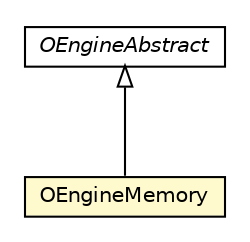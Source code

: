 #!/usr/local/bin/dot
#
# Class diagram 
# Generated by UMLGraph version R5_6-24-gf6e263 (http://www.umlgraph.org/)
#

digraph G {
	edge [fontname="Helvetica",fontsize=10,labelfontname="Helvetica",labelfontsize=10];
	node [fontname="Helvetica",fontsize=10,shape=plaintext];
	nodesep=0.25;
	ranksep=0.5;
	// com.orientechnologies.orient.core.engine.memory.OEngineMemory
	c1697075 [label=<<table title="com.orientechnologies.orient.core.engine.memory.OEngineMemory" border="0" cellborder="1" cellspacing="0" cellpadding="2" port="p" bgcolor="lemonChiffon" href="./OEngineMemory.html">
		<tr><td><table border="0" cellspacing="0" cellpadding="1">
<tr><td align="center" balign="center"> OEngineMemory </td></tr>
		</table></td></tr>
		</table>>, URL="./OEngineMemory.html", fontname="Helvetica", fontcolor="black", fontsize=10.0];
	// com.orientechnologies.orient.core.engine.OEngineAbstract
	c1697078 [label=<<table title="com.orientechnologies.orient.core.engine.OEngineAbstract" border="0" cellborder="1" cellspacing="0" cellpadding="2" port="p" href="../OEngineAbstract.html">
		<tr><td><table border="0" cellspacing="0" cellpadding="1">
<tr><td align="center" balign="center"><font face="Helvetica-Oblique"> OEngineAbstract </font></td></tr>
		</table></td></tr>
		</table>>, URL="../OEngineAbstract.html", fontname="Helvetica", fontcolor="black", fontsize=10.0];
	//com.orientechnologies.orient.core.engine.memory.OEngineMemory extends com.orientechnologies.orient.core.engine.OEngineAbstract
	c1697078:p -> c1697075:p [dir=back,arrowtail=empty];
}

